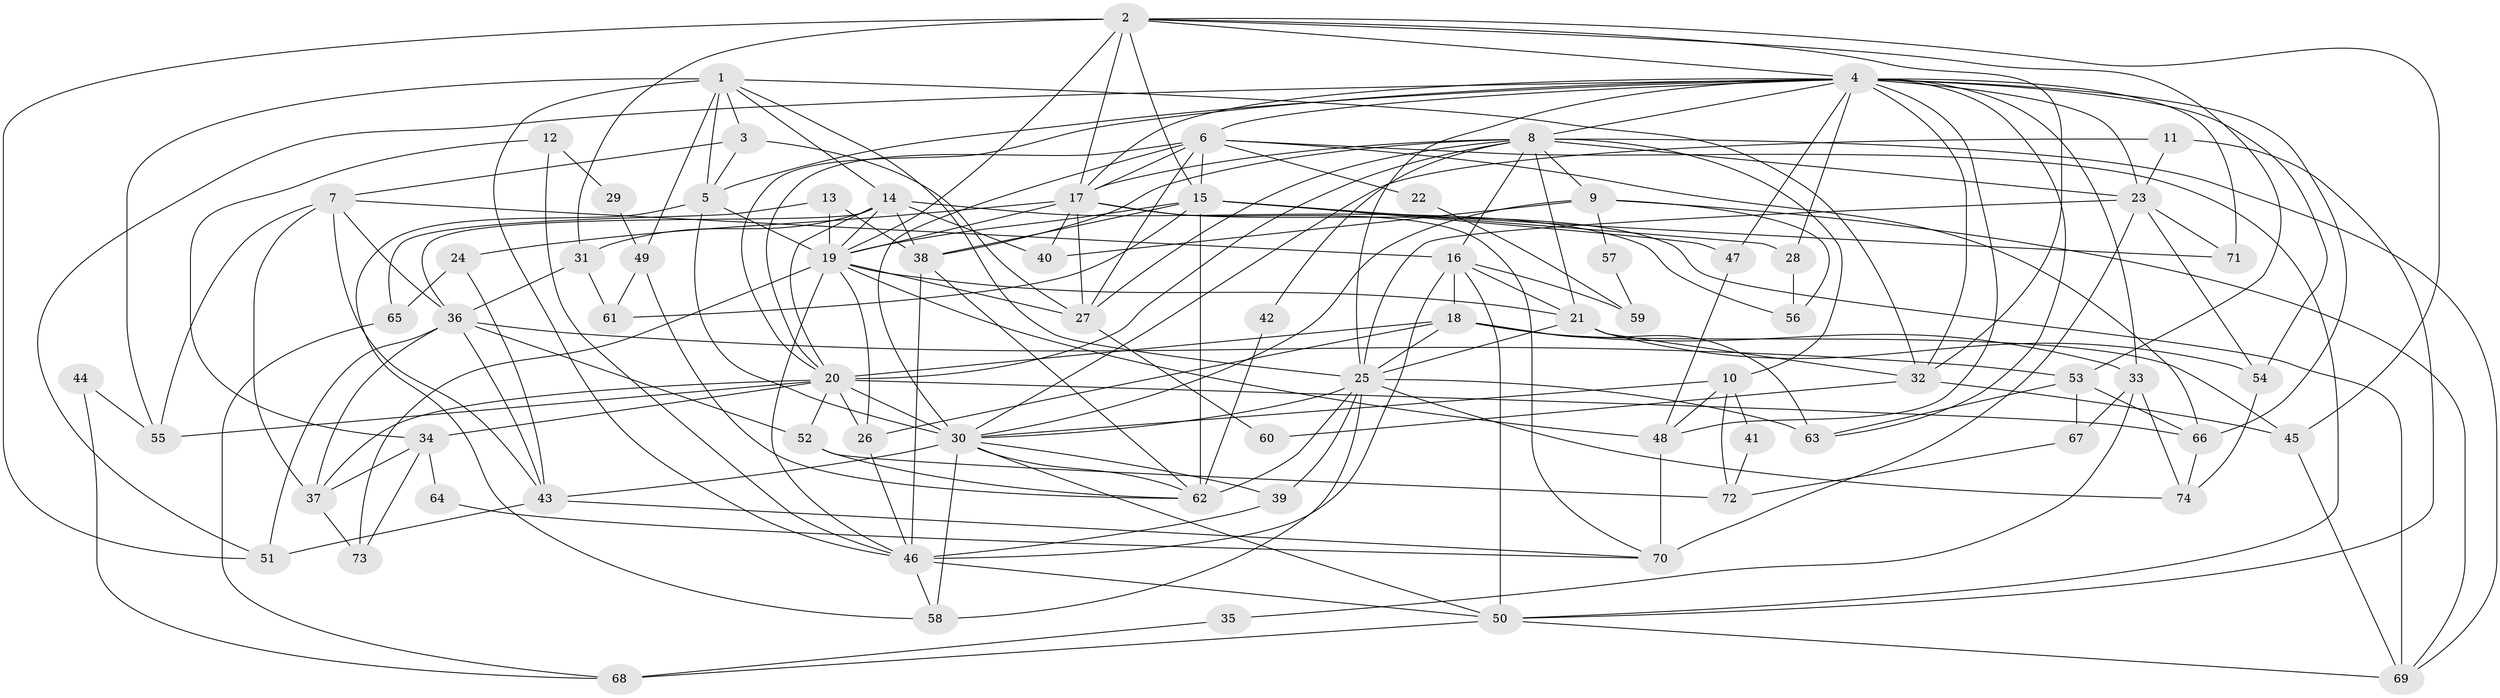 // original degree distribution, {4: 0.30405405405405406, 3: 0.27702702702702703, 6: 0.10810810810810811, 7: 0.0472972972972973, 5: 0.12162162162162163, 2: 0.12837837837837837, 8: 0.013513513513513514}
// Generated by graph-tools (version 1.1) at 2025/36/03/09/25 02:36:26]
// undirected, 74 vertices, 197 edges
graph export_dot {
graph [start="1"]
  node [color=gray90,style=filled];
  1;
  2;
  3;
  4;
  5;
  6;
  7;
  8;
  9;
  10;
  11;
  12;
  13;
  14;
  15;
  16;
  17;
  18;
  19;
  20;
  21;
  22;
  23;
  24;
  25;
  26;
  27;
  28;
  29;
  30;
  31;
  32;
  33;
  34;
  35;
  36;
  37;
  38;
  39;
  40;
  41;
  42;
  43;
  44;
  45;
  46;
  47;
  48;
  49;
  50;
  51;
  52;
  53;
  54;
  55;
  56;
  57;
  58;
  59;
  60;
  61;
  62;
  63;
  64;
  65;
  66;
  67;
  68;
  69;
  70;
  71;
  72;
  73;
  74;
  1 -- 3 [weight=1.0];
  1 -- 5 [weight=1.0];
  1 -- 14 [weight=1.0];
  1 -- 25 [weight=1.0];
  1 -- 32 [weight=1.0];
  1 -- 46 [weight=1.0];
  1 -- 49 [weight=1.0];
  1 -- 55 [weight=1.0];
  2 -- 4 [weight=1.0];
  2 -- 15 [weight=2.0];
  2 -- 17 [weight=2.0];
  2 -- 19 [weight=1.0];
  2 -- 31 [weight=1.0];
  2 -- 32 [weight=1.0];
  2 -- 45 [weight=1.0];
  2 -- 51 [weight=1.0];
  2 -- 53 [weight=1.0];
  3 -- 5 [weight=1.0];
  3 -- 7 [weight=1.0];
  3 -- 27 [weight=1.0];
  4 -- 5 [weight=1.0];
  4 -- 6 [weight=1.0];
  4 -- 8 [weight=2.0];
  4 -- 17 [weight=1.0];
  4 -- 20 [weight=1.0];
  4 -- 23 [weight=3.0];
  4 -- 25 [weight=1.0];
  4 -- 28 [weight=1.0];
  4 -- 32 [weight=1.0];
  4 -- 33 [weight=1.0];
  4 -- 47 [weight=2.0];
  4 -- 48 [weight=1.0];
  4 -- 51 [weight=1.0];
  4 -- 54 [weight=1.0];
  4 -- 63 [weight=1.0];
  4 -- 66 [weight=1.0];
  4 -- 71 [weight=2.0];
  5 -- 19 [weight=1.0];
  5 -- 30 [weight=1.0];
  5 -- 58 [weight=1.0];
  6 -- 15 [weight=3.0];
  6 -- 17 [weight=1.0];
  6 -- 20 [weight=1.0];
  6 -- 22 [weight=2.0];
  6 -- 27 [weight=1.0];
  6 -- 30 [weight=2.0];
  6 -- 50 [weight=1.0];
  6 -- 66 [weight=1.0];
  7 -- 16 [weight=1.0];
  7 -- 36 [weight=1.0];
  7 -- 37 [weight=1.0];
  7 -- 43 [weight=1.0];
  7 -- 55 [weight=1.0];
  8 -- 9 [weight=1.0];
  8 -- 10 [weight=1.0];
  8 -- 16 [weight=1.0];
  8 -- 17 [weight=2.0];
  8 -- 20 [weight=1.0];
  8 -- 21 [weight=2.0];
  8 -- 23 [weight=1.0];
  8 -- 27 [weight=1.0];
  8 -- 38 [weight=1.0];
  8 -- 42 [weight=1.0];
  8 -- 69 [weight=1.0];
  9 -- 30 [weight=1.0];
  9 -- 40 [weight=1.0];
  9 -- 56 [weight=1.0];
  9 -- 57 [weight=1.0];
  9 -- 69 [weight=1.0];
  10 -- 30 [weight=1.0];
  10 -- 41 [weight=1.0];
  10 -- 48 [weight=1.0];
  10 -- 72 [weight=1.0];
  11 -- 23 [weight=1.0];
  11 -- 30 [weight=1.0];
  11 -- 50 [weight=1.0];
  12 -- 29 [weight=1.0];
  12 -- 34 [weight=1.0];
  12 -- 46 [weight=1.0];
  13 -- 19 [weight=1.0];
  13 -- 38 [weight=1.0];
  13 -- 65 [weight=1.0];
  14 -- 19 [weight=1.0];
  14 -- 20 [weight=1.0];
  14 -- 31 [weight=1.0];
  14 -- 36 [weight=1.0];
  14 -- 38 [weight=1.0];
  14 -- 40 [weight=1.0];
  14 -- 56 [weight=1.0];
  15 -- 19 [weight=1.0];
  15 -- 28 [weight=1.0];
  15 -- 38 [weight=1.0];
  15 -- 47 [weight=1.0];
  15 -- 61 [weight=1.0];
  15 -- 62 [weight=1.0];
  15 -- 71 [weight=1.0];
  16 -- 18 [weight=1.0];
  16 -- 21 [weight=2.0];
  16 -- 46 [weight=1.0];
  16 -- 50 [weight=1.0];
  16 -- 59 [weight=1.0];
  17 -- 19 [weight=1.0];
  17 -- 24 [weight=1.0];
  17 -- 27 [weight=1.0];
  17 -- 40 [weight=1.0];
  17 -- 69 [weight=1.0];
  17 -- 70 [weight=1.0];
  18 -- 20 [weight=1.0];
  18 -- 25 [weight=1.0];
  18 -- 26 [weight=1.0];
  18 -- 33 [weight=1.0];
  18 -- 45 [weight=1.0];
  18 -- 63 [weight=2.0];
  19 -- 21 [weight=1.0];
  19 -- 26 [weight=1.0];
  19 -- 27 [weight=4.0];
  19 -- 46 [weight=1.0];
  19 -- 48 [weight=1.0];
  19 -- 73 [weight=1.0];
  20 -- 26 [weight=1.0];
  20 -- 30 [weight=2.0];
  20 -- 34 [weight=1.0];
  20 -- 37 [weight=1.0];
  20 -- 52 [weight=1.0];
  20 -- 55 [weight=2.0];
  20 -- 66 [weight=2.0];
  21 -- 25 [weight=1.0];
  21 -- 32 [weight=1.0];
  21 -- 54 [weight=1.0];
  22 -- 59 [weight=1.0];
  23 -- 25 [weight=1.0];
  23 -- 54 [weight=1.0];
  23 -- 70 [weight=2.0];
  23 -- 71 [weight=1.0];
  24 -- 43 [weight=1.0];
  24 -- 65 [weight=1.0];
  25 -- 30 [weight=1.0];
  25 -- 39 [weight=2.0];
  25 -- 58 [weight=1.0];
  25 -- 62 [weight=1.0];
  25 -- 63 [weight=1.0];
  25 -- 74 [weight=1.0];
  26 -- 46 [weight=1.0];
  27 -- 60 [weight=1.0];
  28 -- 56 [weight=1.0];
  29 -- 49 [weight=1.0];
  30 -- 39 [weight=1.0];
  30 -- 43 [weight=1.0];
  30 -- 50 [weight=1.0];
  30 -- 58 [weight=1.0];
  30 -- 62 [weight=1.0];
  31 -- 36 [weight=1.0];
  31 -- 61 [weight=1.0];
  32 -- 45 [weight=1.0];
  32 -- 60 [weight=1.0];
  33 -- 35 [weight=1.0];
  33 -- 67 [weight=1.0];
  33 -- 74 [weight=1.0];
  34 -- 37 [weight=1.0];
  34 -- 64 [weight=1.0];
  34 -- 73 [weight=1.0];
  35 -- 68 [weight=1.0];
  36 -- 37 [weight=1.0];
  36 -- 43 [weight=1.0];
  36 -- 51 [weight=1.0];
  36 -- 52 [weight=1.0];
  36 -- 53 [weight=1.0];
  37 -- 73 [weight=1.0];
  38 -- 46 [weight=1.0];
  38 -- 62 [weight=1.0];
  39 -- 46 [weight=1.0];
  41 -- 72 [weight=1.0];
  42 -- 62 [weight=1.0];
  43 -- 51 [weight=1.0];
  43 -- 70 [weight=1.0];
  44 -- 55 [weight=1.0];
  44 -- 68 [weight=1.0];
  45 -- 69 [weight=1.0];
  46 -- 50 [weight=1.0];
  46 -- 58 [weight=1.0];
  47 -- 48 [weight=1.0];
  48 -- 70 [weight=2.0];
  49 -- 61 [weight=1.0];
  49 -- 62 [weight=1.0];
  50 -- 68 [weight=1.0];
  50 -- 69 [weight=1.0];
  52 -- 62 [weight=1.0];
  52 -- 72 [weight=1.0];
  53 -- 63 [weight=1.0];
  53 -- 66 [weight=1.0];
  53 -- 67 [weight=1.0];
  54 -- 74 [weight=1.0];
  57 -- 59 [weight=1.0];
  64 -- 70 [weight=1.0];
  65 -- 68 [weight=1.0];
  66 -- 74 [weight=1.0];
  67 -- 72 [weight=1.0];
}

